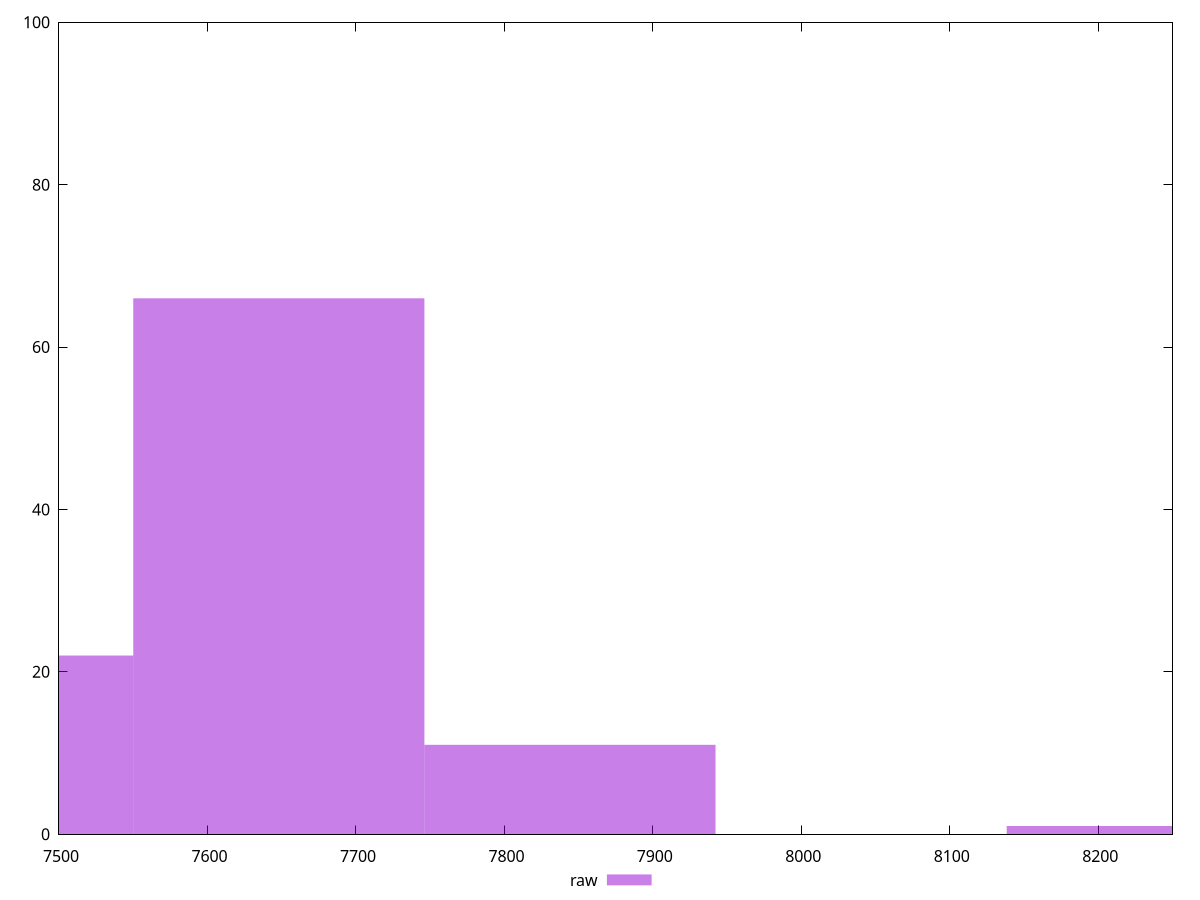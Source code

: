 reset

$raw <<EOF
7648.059044434354 66
7451.954966371935 22
7844.163122496774 11
8236.371278621613 1
EOF

set key outside below
set boxwidth 196.10407806241935
set xrange [7500:8250]
set yrange [0:100]
set trange [0:100]
set style fill transparent solid 0.5 noborder
set terminal svg size 640, 490 enhanced background rgb 'white'
set output "report_00018_2021-02-10T15-25-16.877Z/uses-text-compression/samples/pages/raw/histogram.svg"

plot $raw title "raw" with boxes

reset
